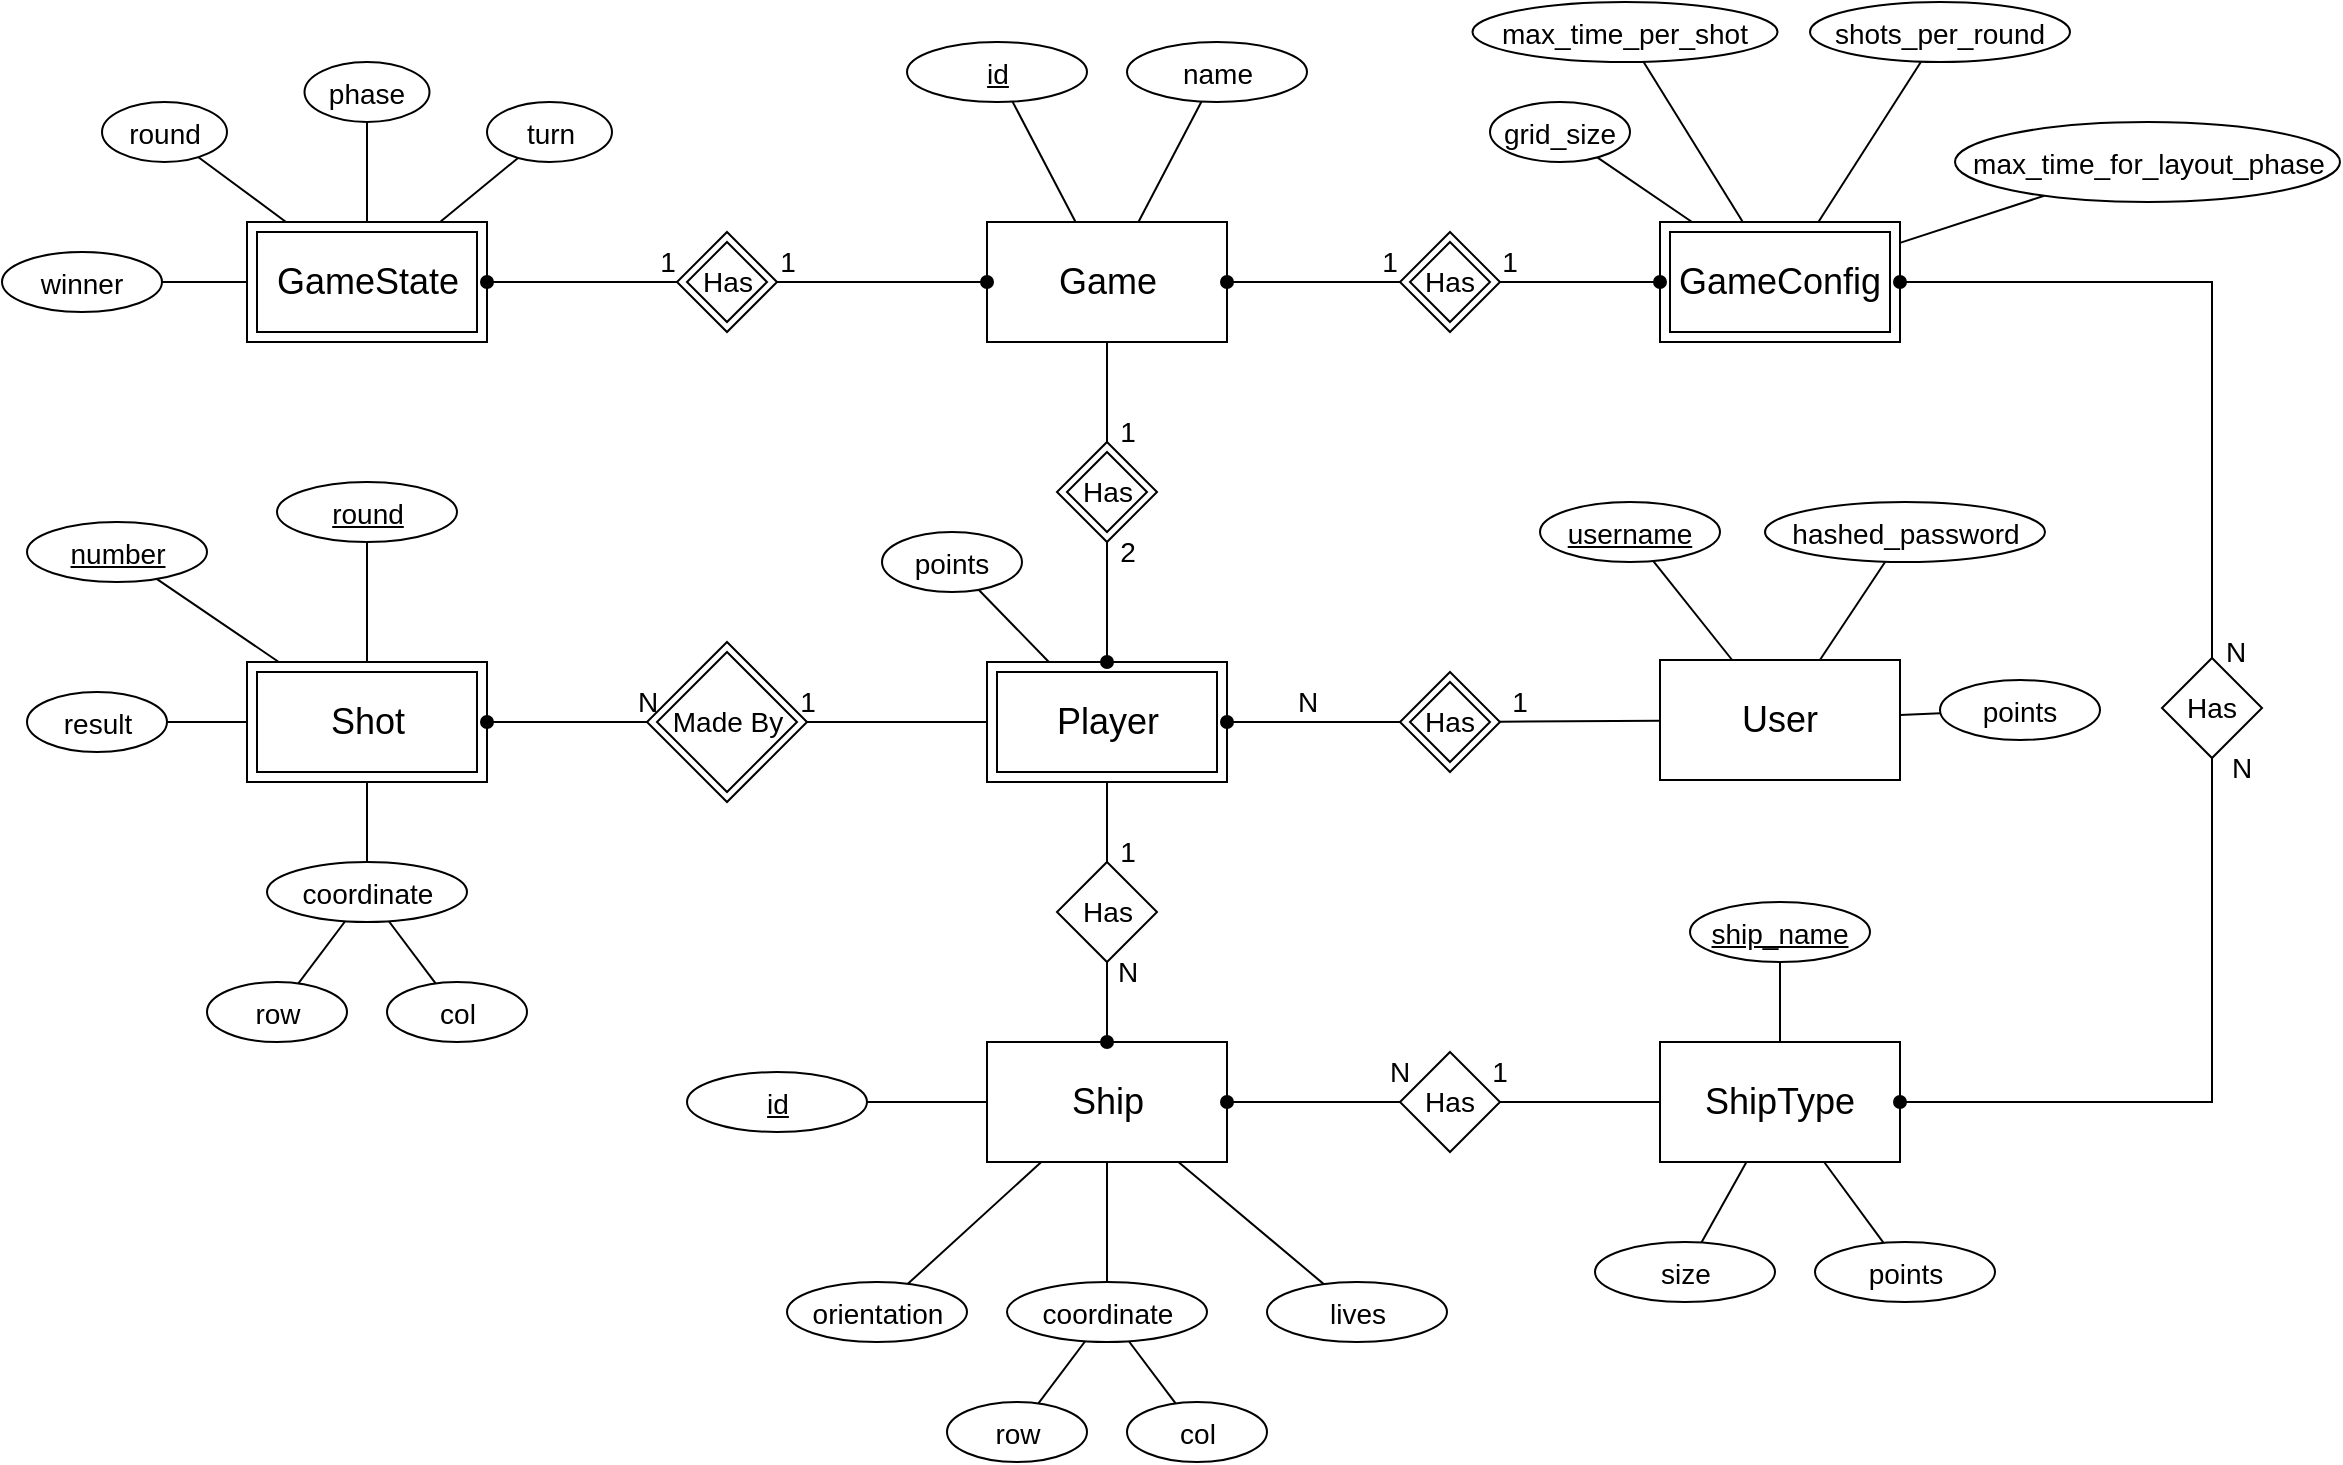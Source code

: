<mxfile version="15.5.4" type="embed"><diagram id="M7q_rjLCUN6_J-MULVA2" name="RelationalModel"><mxGraphModel dx="1957" dy="735" grid="1" gridSize="10" guides="1" tooltips="1" connect="1" arrows="1" fold="1" page="1" pageScale="1" pageWidth="850" pageHeight="1100" math="0" shadow="0"><root><mxCell id="0"/><mxCell id="1" parent="0"/><mxCell id="3" value="" style="endArrow=none;html=1;rounded=0;fontSize=14;" parent="1" source="T7bIl6d8-GQxwLn4p8uf-76" target="2" edge="1"><mxGeometry width="50" height="50" relative="1" as="geometry"><mxPoint x="-357.5" y="470" as="sourcePoint"/><mxPoint x="-357.5" y="410" as="targetPoint"/></mxGeometry></mxCell><mxCell id="37" value="" style="endArrow=none;html=1;rounded=0;fontSize=14;" parent="1" source="45" target="36" edge="1"><mxGeometry width="50" height="50" relative="1" as="geometry"><mxPoint x="-440" y="290" as="sourcePoint"/><mxPoint x="-711.25" y="130" as="targetPoint"/></mxGeometry></mxCell><mxCell id="41" value="" style="endArrow=none;html=1;rounded=0;fontSize=14;" parent="1" source="45" target="40" edge="1"><mxGeometry width="50" height="50" relative="1" as="geometry"><mxPoint x="-711.25" y="190" as="sourcePoint"/><mxPoint x="-711.25" y="130" as="targetPoint"/></mxGeometry></mxCell><mxCell id="43" value="" style="endArrow=none;html=1;rounded=0;fontSize=14;" parent="1" source="45" target="42" edge="1"><mxGeometry width="50" height="50" relative="1" as="geometry"><mxPoint x="-367" y="240" as="sourcePoint"/><mxPoint x="-813.75" y="220.0" as="targetPoint"/></mxGeometry></mxCell><mxCell id="39" value="" style="endArrow=none;html=1;rounded=0;fontSize=14;" parent="1" source="45" target="38" edge="1"><mxGeometry width="50" height="50" relative="1" as="geometry"><mxPoint x="-651.25" y="220" as="sourcePoint"/><mxPoint x="-586.25" y="220" as="targetPoint"/></mxGeometry></mxCell><mxCell id="33" value="" style="endArrow=none;html=1;rounded=0;fontSize=14;" parent="1" source="20" target="30" edge="1"><mxGeometry width="50" height="50" relative="1" as="geometry"><mxPoint x="537.75" y="284.804" as="sourcePoint"/><mxPoint x="452.958" y="299.918" as="targetPoint"/></mxGeometry></mxCell><mxCell id="35" value="" style="endArrow=none;html=1;rounded=0;fontSize=14;" parent="1" source="20" target="29" edge="1"><mxGeometry width="50" height="50" relative="1" as="geometry"><mxPoint x="559.417" y="250" as="sourcePoint"/><mxPoint x="470.115" y="183.024" as="targetPoint"/></mxGeometry></mxCell><mxCell id="32" value="" style="endArrow=none;html=1;rounded=0;fontSize=14;" parent="1" source="20" target="31" edge="1"><mxGeometry width="50" height="50" relative="1" as="geometry"><mxPoint x="495.985" y="470" as="sourcePoint"/><mxPoint x="427.557" y="423.469" as="targetPoint"/></mxGeometry></mxCell><mxCell id="34" value="" style="endArrow=none;html=1;rounded=0;fontSize=14;" parent="1" source="20" target="28" edge="1"><mxGeometry width="50" height="50" relative="1" as="geometry"><mxPoint x="537.75" y="284.804" as="sourcePoint"/><mxPoint x="452.958" y="299.918" as="targetPoint"/></mxGeometry></mxCell><mxCell id="44" value="&lt;span style=&quot;font-size: 18px&quot;&gt;GameState&lt;/span&gt;" style="rounded=0;whiteSpace=wrap;html=1;" parent="1" vertex="1"><mxGeometry x="-427.5" y="240" width="120" height="60" as="geometry"/></mxCell><mxCell id="T7bIl6d8-GQxwLn4p8uf-1" value="&lt;font style=&quot;font-size: 18px;&quot;&gt;ShipType&lt;/font&gt;" style="rounded=0;whiteSpace=wrap;html=1;" parent="1" vertex="1"><mxGeometry x="279" y="650" width="120" height="60" as="geometry"/></mxCell><mxCell id="T7bIl6d8-GQxwLn4p8uf-2" value="&lt;span style=&quot;font-size: 18px;&quot;&gt;User&lt;/span&gt;" style="rounded=0;whiteSpace=wrap;html=1;" parent="1" vertex="1"><mxGeometry x="279" y="459" width="120" height="60" as="geometry"/></mxCell><mxCell id="T7bIl6d8-GQxwLn4p8uf-3" value="&lt;font style=&quot;font-size: 14px;&quot;&gt;&lt;u&gt;username&lt;/u&gt;&lt;/font&gt;" style="ellipse;whiteSpace=wrap;html=1;fontSize=18;" parent="1" vertex="1"><mxGeometry x="219" y="380" width="90" height="30" as="geometry"/></mxCell><mxCell id="T7bIl6d8-GQxwLn4p8uf-5" value="&lt;span style=&quot;font-size: 14px;&quot;&gt;hashed_password&lt;/span&gt;" style="ellipse;whiteSpace=wrap;html=1;fontSize=18;" parent="1" vertex="1"><mxGeometry x="331.5" y="380" width="140" height="30" as="geometry"/></mxCell><mxCell id="T7bIl6d8-GQxwLn4p8uf-6" value="&lt;span style=&quot;font-size: 18px;&quot;&gt;Player&lt;/span&gt;" style="rounded=0;whiteSpace=wrap;html=1;" parent="1" vertex="1"><mxGeometry x="-57.5" y="460" width="120" height="60" as="geometry"/></mxCell><mxCell id="T7bIl6d8-GQxwLn4p8uf-7" value="&lt;span style=&quot;font-size: 14px;&quot;&gt;points&lt;/span&gt;" style="ellipse;whiteSpace=wrap;html=1;fontSize=18;" parent="1" vertex="1"><mxGeometry x="419" y="469" width="80" height="30" as="geometry"/></mxCell><mxCell id="T7bIl6d8-GQxwLn4p8uf-8" value="" style="endArrow=none;html=1;rounded=0;fontSize=14;" parent="1" source="T7bIl6d8-GQxwLn4p8uf-2" target="T7bIl6d8-GQxwLn4p8uf-3" edge="1"><mxGeometry width="50" height="50" relative="1" as="geometry"><mxPoint x="329" y="480" as="sourcePoint"/><mxPoint x="379" y="430" as="targetPoint"/></mxGeometry></mxCell><mxCell id="T7bIl6d8-GQxwLn4p8uf-9" value="" style="endArrow=none;html=1;rounded=0;fontSize=14;" parent="1" source="T7bIl6d8-GQxwLn4p8uf-2" target="T7bIl6d8-GQxwLn4p8uf-5" edge="1"><mxGeometry width="50" height="50" relative="1" as="geometry"><mxPoint x="259" y="498.361" as="sourcePoint"/><mxPoint x="178.862" y="496.172" as="targetPoint"/></mxGeometry></mxCell><mxCell id="T7bIl6d8-GQxwLn4p8uf-10" value="" style="endArrow=none;html=1;rounded=0;fontSize=14;" parent="1" source="T7bIl6d8-GQxwLn4p8uf-2" target="T7bIl6d8-GQxwLn4p8uf-7" edge="1"><mxGeometry width="50" height="50" relative="1" as="geometry"><mxPoint x="358.484" y="529.0" as="sourcePoint"/><mxPoint x="374.303" y="579.034" as="targetPoint"/></mxGeometry></mxCell><mxCell id="T7bIl6d8-GQxwLn4p8uf-11" value="Has" style="rhombus;whiteSpace=wrap;html=1;fontSize=14;" parent="1" vertex="1"><mxGeometry x="149" y="465" width="50" height="50" as="geometry"/></mxCell><mxCell id="T7bIl6d8-GQxwLn4p8uf-13" value="" style="endArrow=none;html=1;rounded=0;fontSize=14;endFill=0;startArrow=none;startFill=0;" parent="1" source="T7bIl6d8-GQxwLn4p8uf-2" target="T7bIl6d8-GQxwLn4p8uf-11" edge="1"><mxGeometry width="50" height="50" relative="1" as="geometry"><mxPoint x="319" y="530.0" as="sourcePoint"/><mxPoint x="319" y="590" as="targetPoint"/></mxGeometry></mxCell><mxCell id="T7bIl6d8-GQxwLn4p8uf-14" value="" style="endArrow=oval;html=1;rounded=0;fontSize=14;exitX=0;exitY=0.5;exitDx=0;exitDy=0;startArrow=none;startFill=0;endFill=1;" parent="1" source="T7bIl6d8-GQxwLn4p8uf-11" target="T7bIl6d8-GQxwLn4p8uf-6" edge="1"><mxGeometry width="50" height="50" relative="1" as="geometry"><mxPoint x="222.5" y="500.0" as="sourcePoint"/><mxPoint x="172.5" y="500.0" as="targetPoint"/></mxGeometry></mxCell><mxCell id="T7bIl6d8-GQxwLn4p8uf-15" value="&lt;span style=&quot;font-size: 14px;&quot;&gt;points&lt;/span&gt;" style="ellipse;whiteSpace=wrap;html=1;fontSize=18;" parent="1" vertex="1"><mxGeometry x="-110" y="395" width="70" height="30" as="geometry"/></mxCell><mxCell id="T7bIl6d8-GQxwLn4p8uf-16" value="" style="endArrow=none;html=1;rounded=0;fontSize=14;" parent="1" source="T7bIl6d8-GQxwLn4p8uf-15" target="T7bIl6d8-GQxwLn4p8uf-6" edge="1"><mxGeometry width="50" height="50" relative="1" as="geometry"><mxPoint x="122.5" y="500.0" as="sourcePoint"/><mxPoint x="72.5" y="500.0" as="targetPoint"/></mxGeometry></mxCell><mxCell id="T7bIl6d8-GQxwLn4p8uf-17" value="&lt;span style=&quot;font-size: 18px;&quot;&gt;Game&lt;/span&gt;" style="rounded=0;whiteSpace=wrap;html=1;" parent="1" vertex="1"><mxGeometry x="-57.5" y="240" width="120" height="60" as="geometry"/></mxCell><mxCell id="T7bIl6d8-GQxwLn4p8uf-18" value="N" style="text;html=1;strokeColor=none;fillColor=none;align=center;verticalAlign=middle;whiteSpace=wrap;rounded=0;fontSize=14;" parent="1" vertex="1"><mxGeometry x="92.5" y="465" width="20" height="30" as="geometry"/></mxCell><mxCell id="T7bIl6d8-GQxwLn4p8uf-19" value="1" style="text;html=1;strokeColor=none;fillColor=none;align=center;verticalAlign=middle;whiteSpace=wrap;rounded=0;fontSize=14;" parent="1" vertex="1"><mxGeometry x="199" y="465" width="20" height="30" as="geometry"/></mxCell><mxCell id="T7bIl6d8-GQxwLn4p8uf-20" value="Has" style="rhombus;whiteSpace=wrap;html=1;fontSize=14;" parent="1" vertex="1"><mxGeometry x="-22.5" y="350" width="50" height="50" as="geometry"/></mxCell><mxCell id="T7bIl6d8-GQxwLn4p8uf-21" value="" style="endArrow=none;html=1;rounded=0;fontSize=14;startArrow=none;startFill=0;endFill=0;" parent="1" source="T7bIl6d8-GQxwLn4p8uf-20" target="T7bIl6d8-GQxwLn4p8uf-17" edge="1"><mxGeometry width="50" height="50" relative="1" as="geometry"><mxPoint x="132.5" y="470.0" as="sourcePoint"/><mxPoint x="82.5" y="470.0" as="targetPoint"/></mxGeometry></mxCell><mxCell id="T7bIl6d8-GQxwLn4p8uf-22" value="" style="endArrow=oval;html=1;rounded=0;fontSize=14;startArrow=none;startFill=0;endFill=1;" parent="1" source="T7bIl6d8-GQxwLn4p8uf-20" target="T7bIl6d8-GQxwLn4p8uf-6" edge="1"><mxGeometry width="50" height="50" relative="1" as="geometry"><mxPoint x="222.5" y="500.0" as="sourcePoint"/><mxPoint x="172.5" y="500.0" as="targetPoint"/></mxGeometry></mxCell><mxCell id="T7bIl6d8-GQxwLn4p8uf-23" value="1" style="text;html=1;strokeColor=none;fillColor=none;align=center;verticalAlign=middle;whiteSpace=wrap;rounded=0;fontSize=14;" parent="1" vertex="1"><mxGeometry x="2.5" y="330" width="20" height="30" as="geometry"/></mxCell><mxCell id="T7bIl6d8-GQxwLn4p8uf-24" value="2" style="text;html=1;strokeColor=none;fillColor=none;align=center;verticalAlign=middle;whiteSpace=wrap;rounded=0;fontSize=14;" parent="1" vertex="1"><mxGeometry x="2.5" y="390" width="20" height="30" as="geometry"/></mxCell><mxCell id="T7bIl6d8-GQxwLn4p8uf-25" value="&lt;font style=&quot;font-size: 14px;&quot;&gt;&lt;u&gt;id&lt;/u&gt;&lt;/font&gt;" style="ellipse;whiteSpace=wrap;html=1;fontSize=18;" parent="1" vertex="1"><mxGeometry x="-97.5" y="150" width="90" height="30" as="geometry"/></mxCell><mxCell id="T7bIl6d8-GQxwLn4p8uf-26" value="" style="endArrow=none;html=1;rounded=0;fontSize=14;" parent="1" source="T7bIl6d8-GQxwLn4p8uf-17" target="T7bIl6d8-GQxwLn4p8uf-25" edge="1"><mxGeometry width="50" height="50" relative="1" as="geometry"><mxPoint x="12.5" y="360" as="sourcePoint"/><mxPoint x="12.5" y="310" as="targetPoint"/></mxGeometry></mxCell><mxCell id="T7bIl6d8-GQxwLn4p8uf-27" value="&lt;font style=&quot;font-size: 18px;&quot;&gt;Ship&lt;/font&gt;" style="rounded=0;whiteSpace=wrap;html=1;" parent="1" vertex="1"><mxGeometry x="-57.5" y="650" width="120" height="60" as="geometry"/></mxCell><mxCell id="T7bIl6d8-GQxwLn4p8uf-28" value="Has" style="rhombus;whiteSpace=wrap;html=1;fontSize=14;" parent="1" vertex="1"><mxGeometry x="-22.5" y="560" width="50" height="50" as="geometry"/></mxCell><mxCell id="T7bIl6d8-GQxwLn4p8uf-29" value="" style="endArrow=none;html=1;rounded=0;fontSize=14;" parent="1" source="T7bIl6d8-GQxwLn4p8uf-28" target="T7bIl6d8-GQxwLn4p8uf-6" edge="1"><mxGeometry width="50" height="50" relative="1" as="geometry"><mxPoint x="12.5" y="360" as="sourcePoint"/><mxPoint x="12.5" y="310" as="targetPoint"/></mxGeometry></mxCell><mxCell id="T7bIl6d8-GQxwLn4p8uf-30" value="" style="endArrow=none;html=1;rounded=0;fontSize=14;startArrow=oval;startFill=1;" parent="1" source="T7bIl6d8-GQxwLn4p8uf-27" target="T7bIl6d8-GQxwLn4p8uf-28" edge="1"><mxGeometry width="50" height="50" relative="1" as="geometry"><mxPoint x="12.5" y="410.0" as="sourcePoint"/><mxPoint x="12.5" y="470.0" as="targetPoint"/></mxGeometry></mxCell><mxCell id="T7bIl6d8-GQxwLn4p8uf-31" value="1" style="text;html=1;strokeColor=none;fillColor=none;align=center;verticalAlign=middle;whiteSpace=wrap;rounded=0;fontSize=14;" parent="1" vertex="1"><mxGeometry x="2.5" y="540" width="20" height="30" as="geometry"/></mxCell><mxCell id="T7bIl6d8-GQxwLn4p8uf-32" value="N" style="text;html=1;strokeColor=none;fillColor=none;align=center;verticalAlign=middle;whiteSpace=wrap;rounded=0;fontSize=14;" parent="1" vertex="1"><mxGeometry x="2.5" y="600" width="20" height="30" as="geometry"/></mxCell><mxCell id="T7bIl6d8-GQxwLn4p8uf-33" value="Has" style="rhombus;whiteSpace=wrap;html=1;fontSize=14;" parent="1" vertex="1"><mxGeometry x="149" y="655" width="50" height="50" as="geometry"/></mxCell><mxCell id="T7bIl6d8-GQxwLn4p8uf-36" value="" style="endArrow=oval;html=1;rounded=0;fontSize=14;startArrow=none;startFill=0;endFill=1;" parent="1" source="T7bIl6d8-GQxwLn4p8uf-33" target="T7bIl6d8-GQxwLn4p8uf-27" edge="1"><mxGeometry width="50" height="50" relative="1" as="geometry"><mxPoint x="12.5" y="660" as="sourcePoint"/><mxPoint x="12.5" y="620" as="targetPoint"/></mxGeometry></mxCell><mxCell id="T7bIl6d8-GQxwLn4p8uf-37" value="" style="endArrow=none;html=1;rounded=0;fontSize=14;" parent="1" source="T7bIl6d8-GQxwLn4p8uf-1" target="T7bIl6d8-GQxwLn4p8uf-33" edge="1"><mxGeometry width="50" height="50" relative="1" as="geometry"><mxPoint x="159" y="690" as="sourcePoint"/><mxPoint x="109" y="690" as="targetPoint"/></mxGeometry></mxCell><mxCell id="T7bIl6d8-GQxwLn4p8uf-38" value="&lt;span style=&quot;font-size: 14px;&quot;&gt;orientation&lt;/span&gt;" style="ellipse;whiteSpace=wrap;html=1;fontSize=18;" parent="1" vertex="1"><mxGeometry x="-157.5" y="770" width="90" height="30" as="geometry"/></mxCell><mxCell id="T7bIl6d8-GQxwLn4p8uf-39" value="&lt;span style=&quot;font-size: 14px;&quot;&gt;coordinate&lt;/span&gt;" style="ellipse;whiteSpace=wrap;html=1;fontSize=18;" parent="1" vertex="1"><mxGeometry x="-47.5" y="770" width="100" height="30" as="geometry"/></mxCell><mxCell id="T7bIl6d8-GQxwLn4p8uf-40" value="" style="endArrow=none;html=1;rounded=0;fontSize=14;" parent="1" source="T7bIl6d8-GQxwLn4p8uf-27" target="T7bIl6d8-GQxwLn4p8uf-39" edge="1"><mxGeometry width="50" height="50" relative="1" as="geometry"><mxPoint x="282.5" y="530.0" as="sourcePoint"/><mxPoint x="282.5" y="600" as="targetPoint"/></mxGeometry></mxCell><mxCell id="T7bIl6d8-GQxwLn4p8uf-41" value="" style="endArrow=none;html=1;rounded=0;fontSize=14;" parent="1" source="T7bIl6d8-GQxwLn4p8uf-27" target="T7bIl6d8-GQxwLn4p8uf-38" edge="1"><mxGeometry width="50" height="50" relative="1" as="geometry"><mxPoint x="1.696" y="720" as="sourcePoint"/><mxPoint x="-27.129" y="800.044" as="targetPoint"/></mxGeometry></mxCell><mxCell id="T7bIl6d8-GQxwLn4p8uf-42" value="&lt;span style=&quot;font-size: 14px;&quot;&gt;row&lt;/span&gt;" style="ellipse;whiteSpace=wrap;html=1;fontSize=18;" parent="1" vertex="1"><mxGeometry x="-77.5" y="830" width="70" height="30" as="geometry"/></mxCell><mxCell id="T7bIl6d8-GQxwLn4p8uf-43" value="&lt;span style=&quot;font-size: 14px;&quot;&gt;col&lt;/span&gt;" style="ellipse;whiteSpace=wrap;html=1;fontSize=18;" parent="1" vertex="1"><mxGeometry x="12.5" y="830" width="70" height="30" as="geometry"/></mxCell><mxCell id="T7bIl6d8-GQxwLn4p8uf-44" value="" style="endArrow=none;html=1;rounded=0;fontSize=14;" parent="1" source="T7bIl6d8-GQxwLn4p8uf-39" target="T7bIl6d8-GQxwLn4p8uf-42" edge="1"><mxGeometry width="50" height="50" relative="1" as="geometry"><mxPoint x="12.5" y="720" as="sourcePoint"/><mxPoint x="12.5" y="780" as="targetPoint"/></mxGeometry></mxCell><mxCell id="T7bIl6d8-GQxwLn4p8uf-45" value="" style="endArrow=none;html=1;rounded=0;fontSize=14;" parent="1" source="T7bIl6d8-GQxwLn4p8uf-39" target="T7bIl6d8-GQxwLn4p8uf-43" edge="1"><mxGeometry width="50" height="50" relative="1" as="geometry"><mxPoint x="5.11" y="809.916" as="sourcePoint"/><mxPoint x="-25.166" y="870.333" as="targetPoint"/></mxGeometry></mxCell><mxCell id="T7bIl6d8-GQxwLn4p8uf-46" value="&lt;span style=&quot;font-size: 14px;&quot;&gt;size&lt;/span&gt;" style="ellipse;whiteSpace=wrap;html=1;fontSize=18;" parent="1" vertex="1"><mxGeometry x="246.5" y="750" width="90" height="30" as="geometry"/></mxCell><mxCell id="T7bIl6d8-GQxwLn4p8uf-47" value="&lt;span style=&quot;font-size: 14px;&quot;&gt;&lt;u&gt;ship_name&lt;/u&gt;&lt;/span&gt;" style="ellipse;whiteSpace=wrap;html=1;fontSize=18;" parent="1" vertex="1"><mxGeometry x="294" y="580" width="90" height="30" as="geometry"/></mxCell><mxCell id="T7bIl6d8-GQxwLn4p8uf-48" value="&lt;span style=&quot;font-size: 14px;&quot;&gt;points&lt;/span&gt;" style="ellipse;whiteSpace=wrap;html=1;fontSize=18;" parent="1" vertex="1"><mxGeometry x="356.5" y="750" width="90" height="30" as="geometry"/></mxCell><mxCell id="T7bIl6d8-GQxwLn4p8uf-49" value="" style="endArrow=none;html=1;rounded=0;fontSize=14;" parent="1" source="T7bIl6d8-GQxwLn4p8uf-1" target="T7bIl6d8-GQxwLn4p8uf-46" edge="1"><mxGeometry width="50" height="50" relative="1" as="geometry"><mxPoint x="349" y="530.0" as="sourcePoint"/><mxPoint x="349" y="600" as="targetPoint"/></mxGeometry></mxCell><mxCell id="T7bIl6d8-GQxwLn4p8uf-51" value="" style="endArrow=none;html=1;rounded=0;fontSize=14;" parent="1" source="T7bIl6d8-GQxwLn4p8uf-1" target="T7bIl6d8-GQxwLn4p8uf-48" edge="1"><mxGeometry width="50" height="50" relative="1" as="geometry"><mxPoint x="359" y="720" as="sourcePoint"/><mxPoint x="359" y="760" as="targetPoint"/></mxGeometry></mxCell><mxCell id="T7bIl6d8-GQxwLn4p8uf-52" value="" style="endArrow=none;html=1;rounded=0;fontSize=14;" parent="1" source="T7bIl6d8-GQxwLn4p8uf-1" target="T7bIl6d8-GQxwLn4p8uf-47" edge="1"><mxGeometry width="50" height="50" relative="1" as="geometry"><mxPoint x="359" y="720" as="sourcePoint"/><mxPoint x="359" y="760" as="targetPoint"/></mxGeometry></mxCell><mxCell id="T7bIl6d8-GQxwLn4p8uf-53" value="&lt;span style=&quot;font-size: 14px;&quot;&gt;lives&lt;/span&gt;" style="ellipse;whiteSpace=wrap;html=1;fontSize=18;" parent="1" vertex="1"><mxGeometry x="82.5" y="770" width="90" height="30" as="geometry"/></mxCell><mxCell id="T7bIl6d8-GQxwLn4p8uf-54" value="" style="endArrow=none;html=1;rounded=0;fontSize=14;" parent="1" source="T7bIl6d8-GQxwLn4p8uf-27" target="T7bIl6d8-GQxwLn4p8uf-53" edge="1"><mxGeometry width="50" height="50" relative="1" as="geometry"><mxPoint x="-47.5" y="690" as="sourcePoint"/><mxPoint x="-107.5" y="690" as="targetPoint"/></mxGeometry></mxCell><mxCell id="T7bIl6d8-GQxwLn4p8uf-55" value="&lt;span style=&quot;font-size: 18px;&quot;&gt;Shot&lt;/span&gt;" style="rounded=0;whiteSpace=wrap;html=1;" parent="1" vertex="1"><mxGeometry x="-427.5" y="460" width="120" height="60" as="geometry"/></mxCell><mxCell id="T7bIl6d8-GQxwLn4p8uf-56" value="Made By" style="rhombus;whiteSpace=wrap;html=1;fontSize=14;" parent="1" vertex="1"><mxGeometry x="-227.5" y="450" width="80" height="80" as="geometry"/></mxCell><mxCell id="T7bIl6d8-GQxwLn4p8uf-57" value="&lt;span style=&quot;font-size: 14px;&quot;&gt;result&lt;/span&gt;" style="ellipse;whiteSpace=wrap;html=1;fontSize=18;" parent="1" vertex="1"><mxGeometry x="-537.5" y="475" width="70" height="30" as="geometry"/></mxCell><mxCell id="T7bIl6d8-GQxwLn4p8uf-58" value="" style="endArrow=none;html=1;rounded=0;fontSize=14;" parent="1" source="T7bIl6d8-GQxwLn4p8uf-57" target="T7bIl6d8-GQxwLn4p8uf-55" edge="1"><mxGeometry width="50" height="50" relative="1" as="geometry"><mxPoint x="-93.846" y="572.308" as="sourcePoint"/><mxPoint x="-31.618" y="530" as="targetPoint"/></mxGeometry></mxCell><mxCell id="T7bIl6d8-GQxwLn4p8uf-59" value="" style="endArrow=oval;html=1;rounded=0;fontSize=14;startArrow=none;startFill=0;endFill=1;" parent="1" source="T7bIl6d8-GQxwLn4p8uf-56" target="T7bIl6d8-GQxwLn4p8uf-55" edge="1"><mxGeometry width="50" height="50" relative="1" as="geometry"><mxPoint x="122.5" y="500" as="sourcePoint"/><mxPoint x="72.5" y="500" as="targetPoint"/></mxGeometry></mxCell><mxCell id="T7bIl6d8-GQxwLn4p8uf-60" value="" style="endArrow=none;html=1;rounded=0;fontSize=14;" parent="1" source="T7bIl6d8-GQxwLn4p8uf-6" target="T7bIl6d8-GQxwLn4p8uf-56" edge="1"><mxGeometry width="50" height="50" relative="1" as="geometry"><mxPoint x="-217.5" y="500" as="sourcePoint"/><mxPoint x="-187.5" y="490" as="targetPoint"/></mxGeometry></mxCell><mxCell id="T7bIl6d8-GQxwLn4p8uf-61" value="1" style="text;html=1;strokeColor=none;fillColor=none;align=center;verticalAlign=middle;whiteSpace=wrap;rounded=0;fontSize=14;" parent="1" vertex="1"><mxGeometry x="-157.5" y="465" width="20" height="30" as="geometry"/></mxCell><mxCell id="T7bIl6d8-GQxwLn4p8uf-62" value="N" style="text;html=1;strokeColor=none;fillColor=none;align=center;verticalAlign=middle;whiteSpace=wrap;rounded=0;fontSize=14;" parent="1" vertex="1"><mxGeometry x="-237.5" y="465" width="20" height="30" as="geometry"/></mxCell><mxCell id="T7bIl6d8-GQxwLn4p8uf-63" value="&lt;span style=&quot;font-size: 14px;&quot;&gt;coordinate&lt;/span&gt;" style="ellipse;whiteSpace=wrap;html=1;fontSize=18;" parent="1" vertex="1"><mxGeometry x="-417.5" y="560" width="100" height="30" as="geometry"/></mxCell><mxCell id="T7bIl6d8-GQxwLn4p8uf-64" value="&lt;span style=&quot;font-size: 14px;&quot;&gt;row&lt;/span&gt;" style="ellipse;whiteSpace=wrap;html=1;fontSize=18;" parent="1" vertex="1"><mxGeometry x="-447.5" y="620" width="70" height="30" as="geometry"/></mxCell><mxCell id="T7bIl6d8-GQxwLn4p8uf-65" value="&lt;span style=&quot;font-size: 14px;&quot;&gt;col&lt;/span&gt;" style="ellipse;whiteSpace=wrap;html=1;fontSize=18;" parent="1" vertex="1"><mxGeometry x="-357.5" y="620" width="70" height="30" as="geometry"/></mxCell><mxCell id="T7bIl6d8-GQxwLn4p8uf-66" value="" style="endArrow=none;html=1;rounded=0;fontSize=14;" parent="1" source="T7bIl6d8-GQxwLn4p8uf-63" target="T7bIl6d8-GQxwLn4p8uf-64" edge="1"><mxGeometry width="50" height="50" relative="1" as="geometry"><mxPoint x="-347.5" y="550" as="sourcePoint"/><mxPoint x="-347.5" y="610" as="targetPoint"/></mxGeometry></mxCell><mxCell id="T7bIl6d8-GQxwLn4p8uf-67" value="" style="endArrow=none;html=1;rounded=0;fontSize=14;" parent="1" source="T7bIl6d8-GQxwLn4p8uf-63" target="T7bIl6d8-GQxwLn4p8uf-65" edge="1"><mxGeometry width="50" height="50" relative="1" as="geometry"><mxPoint x="-354.89" y="639.916" as="sourcePoint"/><mxPoint x="-385.166" y="700.333" as="targetPoint"/></mxGeometry></mxCell><mxCell id="T7bIl6d8-GQxwLn4p8uf-68" value="" style="endArrow=none;html=1;rounded=0;fontSize=14;" parent="1" source="T7bIl6d8-GQxwLn4p8uf-63" target="T7bIl6d8-GQxwLn4p8uf-55" edge="1"><mxGeometry width="50" height="50" relative="1" as="geometry"><mxPoint x="-457.5" y="500" as="sourcePoint"/><mxPoint x="-417.5" y="500" as="targetPoint"/></mxGeometry></mxCell><mxCell id="T7bIl6d8-GQxwLn4p8uf-69" value="1" style="text;html=1;strokeColor=none;fillColor=none;align=center;verticalAlign=middle;whiteSpace=wrap;rounded=0;fontSize=14;" parent="1" vertex="1"><mxGeometry x="189" y="650" width="20" height="30" as="geometry"/></mxCell><mxCell id="T7bIl6d8-GQxwLn4p8uf-70" value="N" style="text;html=1;strokeColor=none;fillColor=none;align=center;verticalAlign=middle;whiteSpace=wrap;rounded=0;fontSize=14;" parent="1" vertex="1"><mxGeometry x="139" y="650" width="20" height="30" as="geometry"/></mxCell><mxCell id="T7bIl6d8-GQxwLn4p8uf-71" value="&lt;font style=&quot;font-size: 14px;&quot;&gt;&lt;u&gt;id&lt;/u&gt;&lt;/font&gt;" style="ellipse;whiteSpace=wrap;html=1;fontSize=18;" parent="1" vertex="1"><mxGeometry x="-207.5" y="665" width="90" height="30" as="geometry"/></mxCell><mxCell id="T7bIl6d8-GQxwLn4p8uf-72" value="" style="endArrow=none;html=1;rounded=0;fontSize=14;" parent="1" source="T7bIl6d8-GQxwLn4p8uf-27" target="T7bIl6d8-GQxwLn4p8uf-71" edge="1"><mxGeometry width="50" height="50" relative="1" as="geometry"><mxPoint x="-20.357" y="720" as="sourcePoint"/><mxPoint x="-87.068" y="780.91" as="targetPoint"/></mxGeometry></mxCell><mxCell id="T7bIl6d8-GQxwLn4p8uf-74" value="&lt;font style=&quot;font-size: 14px;&quot;&gt;&lt;u&gt;round&lt;/u&gt;&lt;/font&gt;" style="ellipse;whiteSpace=wrap;html=1;fontSize=18;" parent="1" vertex="1"><mxGeometry x="-412.5" y="370" width="90" height="30" as="geometry"/></mxCell><mxCell id="T7bIl6d8-GQxwLn4p8uf-75" value="" style="endArrow=none;html=1;rounded=0;fontSize=14;" parent="1" source="T7bIl6d8-GQxwLn4p8uf-55" target="T7bIl6d8-GQxwLn4p8uf-74" edge="1"><mxGeometry width="50" height="50" relative="1" as="geometry"><mxPoint x="-457.5" y="500" as="sourcePoint"/><mxPoint x="-417.5" y="500" as="targetPoint"/></mxGeometry></mxCell><mxCell id="T7bIl6d8-GQxwLn4p8uf-76" value="" style="rounded=0;whiteSpace=wrap;html=1;fillColor=none;" parent="1" vertex="1"><mxGeometry x="-422.5" y="465" width="110" height="50" as="geometry"/></mxCell><mxCell id="T7bIl6d8-GQxwLn4p8uf-77" value="" style="rounded=0;whiteSpace=wrap;html=1;fillColor=none;" parent="1" vertex="1"><mxGeometry x="-52.5" y="465" width="110" height="50" as="geometry"/></mxCell><mxCell id="T7bIl6d8-GQxwLn4p8uf-86" value="" style="rhombus;whiteSpace=wrap;html=1;fontSize=14;fillColor=none;" parent="1" vertex="1"><mxGeometry x="154" y="470" width="40" height="40" as="geometry"/></mxCell><mxCell id="T7bIl6d8-GQxwLn4p8uf-87" value="" style="rhombus;whiteSpace=wrap;html=1;fontSize=14;fillColor=none;" parent="1" vertex="1"><mxGeometry x="-17.5" y="355" width="40" height="40" as="geometry"/></mxCell><mxCell id="T7bIl6d8-GQxwLn4p8uf-89" value="" style="rhombus;whiteSpace=wrap;html=1;fontSize=14;fillColor=none;" parent="1" vertex="1"><mxGeometry x="-222.5" y="455" width="70" height="70" as="geometry"/></mxCell><mxCell id="2" value="&lt;font style=&quot;font-size: 14px&quot;&gt;&lt;u&gt;number&lt;/u&gt;&lt;/font&gt;" style="ellipse;whiteSpace=wrap;html=1;fontSize=18;" parent="1" vertex="1"><mxGeometry x="-537.5" y="390" width="90" height="30" as="geometry"/></mxCell><mxCell id="7" value="Has" style="rhombus;whiteSpace=wrap;html=1;fontSize=14;" parent="1" vertex="1"><mxGeometry x="149" y="245" width="50" height="50" as="geometry"/></mxCell><mxCell id="11" value="" style="endArrow=oval;html=1;rounded=0;fontSize=14;entryX=1;entryY=0.5;entryDx=0;entryDy=0;exitX=0;exitY=0.5;exitDx=0;exitDy=0;startArrow=none;startFill=0;endFill=1;" parent="1" source="7" target="T7bIl6d8-GQxwLn4p8uf-17" edge="1"><mxGeometry width="50" height="50" relative="1" as="geometry"><mxPoint x="12.5" y="360.0" as="sourcePoint"/><mxPoint x="12.5" y="310.0" as="targetPoint"/></mxGeometry></mxCell><mxCell id="6" value="" style="rhombus;whiteSpace=wrap;html=1;fontSize=14;fillColor=none;" parent="1" vertex="1"><mxGeometry x="154" y="250" width="40" height="40" as="geometry"/></mxCell><mxCell id="13" value="1" style="text;html=1;strokeColor=none;fillColor=none;align=center;verticalAlign=middle;whiteSpace=wrap;rounded=0;fontSize=14;" parent="1" vertex="1"><mxGeometry x="134" y="245" width="20" height="30" as="geometry"/></mxCell><mxCell id="14" value="1" style="text;html=1;strokeColor=none;fillColor=none;align=center;verticalAlign=middle;whiteSpace=wrap;rounded=0;fontSize=14;" parent="1" vertex="1"><mxGeometry x="194" y="245" width="20" height="30" as="geometry"/></mxCell><mxCell id="16" value="&lt;span style=&quot;font-size: 14px&quot;&gt;name&lt;/span&gt;" style="ellipse;whiteSpace=wrap;html=1;fontSize=18;" parent="1" vertex="1"><mxGeometry x="12.5" y="150" width="90" height="30" as="geometry"/></mxCell><mxCell id="17" value="" style="endArrow=none;html=1;rounded=0;fontSize=14;" parent="1" source="T7bIl6d8-GQxwLn4p8uf-17" target="16" edge="1"><mxGeometry width="50" height="50" relative="1" as="geometry"><mxPoint x="12.5" y="250.0" as="sourcePoint"/><mxPoint x="12.5" y="190.0" as="targetPoint"/></mxGeometry></mxCell><mxCell id="19" value="&lt;span style=&quot;font-size: 18px&quot;&gt;GameConfig&lt;/span&gt;" style="rounded=0;whiteSpace=wrap;html=1;" parent="1" vertex="1"><mxGeometry x="279" y="240" width="120" height="60" as="geometry"/></mxCell><mxCell id="20" value="" style="rounded=0;whiteSpace=wrap;html=1;fillColor=none;" parent="1" vertex="1"><mxGeometry x="284" y="245" width="110" height="50" as="geometry"/></mxCell><mxCell id="21" value="Has" style="rhombus;whiteSpace=wrap;html=1;fontSize=14;" parent="1" vertex="1"><mxGeometry x="-212.5" y="245" width="50" height="50" as="geometry"/></mxCell><mxCell id="22" value="" style="rhombus;whiteSpace=wrap;html=1;fontSize=14;fillColor=none;" parent="1" vertex="1"><mxGeometry x="-207.5" y="250" width="40" height="40" as="geometry"/></mxCell><mxCell id="23" value="1" style="text;html=1;strokeColor=none;fillColor=none;align=center;verticalAlign=middle;whiteSpace=wrap;rounded=0;fontSize=14;" parent="1" vertex="1"><mxGeometry x="-227.5" y="245" width="20" height="30" as="geometry"/></mxCell><mxCell id="24" value="1" style="text;html=1;strokeColor=none;fillColor=none;align=center;verticalAlign=middle;whiteSpace=wrap;rounded=0;fontSize=14;" parent="1" vertex="1"><mxGeometry x="-167.5" y="245" width="20" height="30" as="geometry"/></mxCell><mxCell id="25" value="" style="endArrow=none;html=1;rounded=0;fontSize=14;entryX=0;entryY=0.5;entryDx=0;entryDy=0;exitX=1;exitY=0.5;exitDx=0;exitDy=0;startArrow=oval;startFill=1;" parent="1" source="44" target="21" edge="1"><mxGeometry width="50" height="50" relative="1" as="geometry"><mxPoint x="-210" y="320" as="sourcePoint"/><mxPoint x="-177.5" y="350" as="targetPoint"/></mxGeometry></mxCell><mxCell id="27" value="" style="endArrow=oval;html=1;rounded=0;fontSize=14;exitX=1;exitY=0.5;exitDx=0;exitDy=0;entryX=0;entryY=0.5;entryDx=0;entryDy=0;startArrow=none;startFill=0;endFill=1;" parent="1" source="21" target="T7bIl6d8-GQxwLn4p8uf-17" edge="1"><mxGeometry width="50" height="50" relative="1" as="geometry"><mxPoint x="-237.5" y="280" as="sourcePoint"/><mxPoint x="-172.5" y="280" as="targetPoint"/></mxGeometry></mxCell><mxCell id="28" value="&lt;span style=&quot;font-size: 14px&quot;&gt;grid_size&lt;/span&gt;" style="ellipse;whiteSpace=wrap;html=1;fontSize=18;" parent="1" vertex="1"><mxGeometry x="194" y="180" width="70" height="30" as="geometry"/></mxCell><mxCell id="29" value="&lt;span style=&quot;font-size: 14px&quot;&gt;shots_per_round&lt;/span&gt;" style="ellipse;whiteSpace=wrap;html=1;fontSize=18;" parent="1" vertex="1"><mxGeometry x="354" y="130" width="130" height="30" as="geometry"/></mxCell><mxCell id="30" value="&lt;span style=&quot;font-size: 14px&quot;&gt;max_time_for_layout_phase&lt;/span&gt;" style="ellipse;whiteSpace=wrap;html=1;fontSize=18;" parent="1" vertex="1"><mxGeometry x="426.5" y="190" width="192.5" height="40" as="geometry"/></mxCell><mxCell id="31" value="&lt;span style=&quot;font-size: 14px&quot;&gt;max_time_per_shot&lt;/span&gt;" style="ellipse;whiteSpace=wrap;html=1;fontSize=18;" parent="1" vertex="1"><mxGeometry x="185.25" y="130" width="152.5" height="30" as="geometry"/></mxCell><mxCell id="36" value="&lt;span style=&quot;font-size: 14px;&quot;&gt;winner&lt;/span&gt;" style="ellipse;whiteSpace=wrap;html=1;fontSize=18;" parent="1" vertex="1"><mxGeometry x="-550" y="255" width="80" height="30" as="geometry"/></mxCell><mxCell id="38" value="&lt;span style=&quot;font-size: 14px&quot;&gt;turn&lt;/span&gt;" style="ellipse;whiteSpace=wrap;html=1;fontSize=18;" parent="1" vertex="1"><mxGeometry x="-307.5" y="180" width="62.5" height="30" as="geometry"/></mxCell><mxCell id="40" value="&lt;span style=&quot;font-size: 14px&quot;&gt;round&lt;/span&gt;" style="ellipse;whiteSpace=wrap;html=1;fontSize=18;" parent="1" vertex="1"><mxGeometry x="-500" y="180" width="62.5" height="30" as="geometry"/></mxCell><mxCell id="42" value="&lt;span style=&quot;font-size: 14px&quot;&gt;phase&lt;/span&gt;" style="ellipse;whiteSpace=wrap;html=1;fontSize=18;" parent="1" vertex="1"><mxGeometry x="-398.75" y="160" width="62.5" height="30" as="geometry"/></mxCell><mxCell id="46" value="Has" style="rhombus;whiteSpace=wrap;html=1;fontSize=14;" parent="1" vertex="1"><mxGeometry x="530" y="458" width="50" height="50" as="geometry"/></mxCell><mxCell id="48" value="" style="endArrow=oval;html=1;rounded=0;fontSize=14;exitX=0.5;exitY=0;exitDx=0;exitDy=0;entryX=1;entryY=0.5;entryDx=0;entryDy=0;edgeStyle=orthogonalEdgeStyle;startArrow=none;startFill=0;endFill=1;" parent="1" source="46" target="19" edge="1"><mxGeometry width="50" height="50" relative="1" as="geometry"><mxPoint x="259.0" y="690" as="sourcePoint"/><mxPoint x="376.5" y="270" as="targetPoint"/></mxGeometry></mxCell><mxCell id="49" value="" style="endArrow=oval;html=1;rounded=0;fontSize=14;exitX=0.5;exitY=1;exitDx=0;exitDy=0;edgeStyle=orthogonalEdgeStyle;entryX=1;entryY=0.5;entryDx=0;entryDy=0;startArrow=none;startFill=0;endFill=1;" parent="1" source="46" target="T7bIl6d8-GQxwLn4p8uf-1" edge="1"><mxGeometry width="50" height="50" relative="1" as="geometry"><mxPoint x="591.5" y="475" as="sourcePoint"/><mxPoint x="426.5" y="630" as="targetPoint"/></mxGeometry></mxCell><mxCell id="50" value="N" style="text;html=1;strokeColor=none;fillColor=none;align=center;verticalAlign=middle;whiteSpace=wrap;rounded=0;fontSize=14;" parent="1" vertex="1"><mxGeometry x="557" y="440" width="20" height="30" as="geometry"/></mxCell><mxCell id="51" value="N" style="text;html=1;strokeColor=none;fillColor=none;align=center;verticalAlign=middle;whiteSpace=wrap;rounded=0;fontSize=14;" parent="1" vertex="1"><mxGeometry x="560" y="498" width="20" height="30" as="geometry"/></mxCell><mxCell id="45" value="" style="rounded=0;whiteSpace=wrap;html=1;fillColor=none;" parent="1" vertex="1"><mxGeometry x="-422.5" y="245" width="110" height="50" as="geometry"/></mxCell><mxCell id="12" value="" style="endArrow=oval;html=1;rounded=0;fontSize=14;exitX=1;exitY=0.5;exitDx=0;exitDy=0;entryX=0;entryY=0.5;entryDx=0;entryDy=0;endFill=1;" parent="1" source="7" target="19" edge="1"><mxGeometry width="50" height="50" relative="1" as="geometry"><mxPoint x="184" y="280.0" as="sourcePoint"/><mxPoint x="256.5" y="300" as="targetPoint"/></mxGeometry></mxCell></root></mxGraphModel></diagram></mxfile>